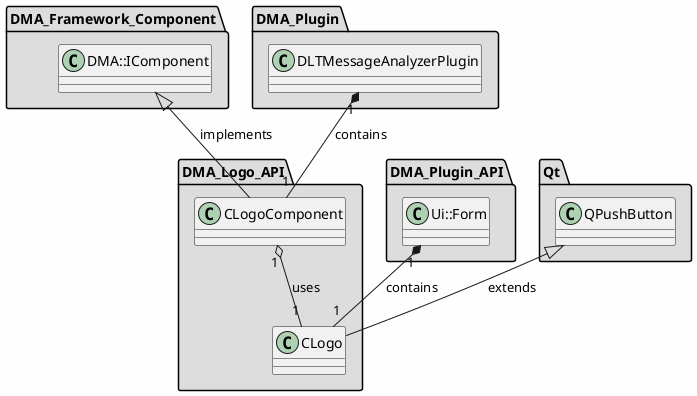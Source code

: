 
@startuml

skinparam backgroundColor #FEFEFE
skinparam wrapWidth 600
package "DMA_Framework_Component" #DDDDDD
{

class "DMA::IComponent"
{
}

}

package "DMA_Logo_API" #DDDDDD
{

class "CLogo"
{
}

class "CLogoComponent"
{
}

}

package "DMA_Plugin" #DDDDDD
{

class "DLTMessageAnalyzerPlugin"
{
}

}

package "DMA_Plugin_API" #DDDDDD
{

class "Ui::Form"
{
}

}

package "Qt" #DDDDDD
{

class "QPushButton"
{
}

}

'====================Inheritance section====================
QPushButton <|-- CLogo : extends
DMA::IComponent <|-- CLogoComponent : implements

'====================Dependencies section====================
CLogoComponent "1" o-- "1" CLogo : uses
DLTMessageAnalyzerPlugin "1" *-- "1" CLogoComponent : contains
Ui::Form "1" *-- "1" CLogo : contains

@enduml